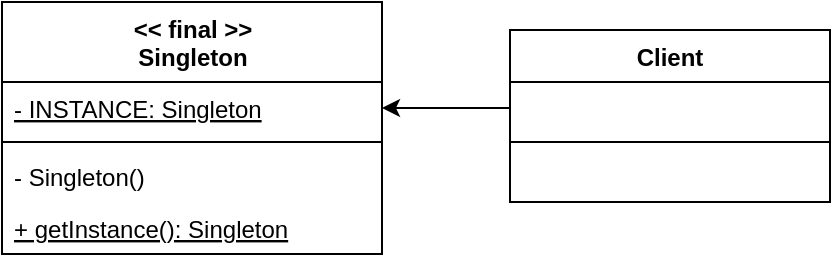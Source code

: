 <mxfile version="13.7.3" type="device"><diagram id="dwV4ZZDLkK4L03A_imv5" name="Página-1"><mxGraphModel dx="946" dy="615" grid="1" gridSize="10" guides="1" tooltips="1" connect="1" arrows="1" fold="1" page="1" pageScale="1" pageWidth="827" pageHeight="1169" math="0" shadow="0"><root><mxCell id="0"/><mxCell id="1" parent="0"/><mxCell id="PDal8ihhFzJfDggRONGq-1" value="&lt;b&gt;&amp;lt;&amp;lt; final &amp;gt;&amp;gt;&lt;br&gt;Singleton&lt;/b&gt;" style="swimlane;fontStyle=0;align=center;verticalAlign=top;childLayout=stackLayout;horizontal=1;startSize=40;horizontalStack=0;resizeParent=1;resizeParentMax=0;resizeLast=0;collapsible=1;marginBottom=0;html=1;" vertex="1" parent="1"><mxGeometry x="160" y="130" width="190" height="126" as="geometry"/></mxCell><mxCell id="PDal8ihhFzJfDggRONGq-2" value="- INSTANCE: Singleton" style="text;strokeColor=none;fillColor=none;align=left;verticalAlign=top;spacingLeft=4;spacingRight=4;overflow=hidden;rotatable=0;points=[[0,0.5],[1,0.5]];portConstraint=eastwest;fontStyle=4" vertex="1" parent="PDal8ihhFzJfDggRONGq-1"><mxGeometry y="40" width="190" height="26" as="geometry"/></mxCell><mxCell id="PDal8ihhFzJfDggRONGq-3" value="" style="line;strokeWidth=1;fillColor=none;align=left;verticalAlign=middle;spacingTop=-1;spacingLeft=3;spacingRight=3;rotatable=0;labelPosition=right;points=[];portConstraint=eastwest;" vertex="1" parent="PDal8ihhFzJfDggRONGq-1"><mxGeometry y="66" width="190" height="8" as="geometry"/></mxCell><mxCell id="PDal8ihhFzJfDggRONGq-4" value="- Singleton()" style="text;strokeColor=none;fillColor=none;align=left;verticalAlign=top;spacingLeft=4;spacingRight=4;overflow=hidden;rotatable=0;points=[[0,0.5],[1,0.5]];portConstraint=eastwest;" vertex="1" parent="PDal8ihhFzJfDggRONGq-1"><mxGeometry y="74" width="190" height="26" as="geometry"/></mxCell><mxCell id="PDal8ihhFzJfDggRONGq-5" value="+ getInstance(): Singleton" style="text;strokeColor=none;fillColor=none;align=left;verticalAlign=top;spacingLeft=4;spacingRight=4;overflow=hidden;rotatable=0;points=[[0,0.5],[1,0.5]];portConstraint=eastwest;fontStyle=4" vertex="1" parent="PDal8ihhFzJfDggRONGq-1"><mxGeometry y="100" width="190" height="26" as="geometry"/></mxCell><mxCell id="PDal8ihhFzJfDggRONGq-10" style="edgeStyle=orthogonalEdgeStyle;rounded=0;orthogonalLoop=1;jettySize=auto;html=1;exitX=0;exitY=0.5;exitDx=0;exitDy=0;entryX=1;entryY=0.5;entryDx=0;entryDy=0;" edge="1" parent="1" source="PDal8ihhFzJfDggRONGq-7" target="PDal8ihhFzJfDggRONGq-2"><mxGeometry relative="1" as="geometry"/></mxCell><mxCell id="PDal8ihhFzJfDggRONGq-6" value="Client" style="swimlane;fontStyle=1;align=center;verticalAlign=top;childLayout=stackLayout;horizontal=1;startSize=26;horizontalStack=0;resizeParent=1;resizeParentMax=0;resizeLast=0;collapsible=1;marginBottom=0;" vertex="1" parent="1"><mxGeometry x="414" y="144" width="160" height="86" as="geometry"/></mxCell><mxCell id="PDal8ihhFzJfDggRONGq-7" value=" " style="text;strokeColor=none;fillColor=none;align=left;verticalAlign=top;spacingLeft=4;spacingRight=4;overflow=hidden;rotatable=0;points=[[0,0.5],[1,0.5]];portConstraint=eastwest;" vertex="1" parent="PDal8ihhFzJfDggRONGq-6"><mxGeometry y="26" width="160" height="26" as="geometry"/></mxCell><mxCell id="PDal8ihhFzJfDggRONGq-8" value="" style="line;strokeWidth=1;fillColor=none;align=left;verticalAlign=middle;spacingTop=-1;spacingLeft=3;spacingRight=3;rotatable=0;labelPosition=right;points=[];portConstraint=eastwest;" vertex="1" parent="PDal8ihhFzJfDggRONGq-6"><mxGeometry y="52" width="160" height="8" as="geometry"/></mxCell><mxCell id="PDal8ihhFzJfDggRONGq-9" value=" " style="text;strokeColor=none;fillColor=none;align=left;verticalAlign=top;spacingLeft=4;spacingRight=4;overflow=hidden;rotatable=0;points=[[0,0.5],[1,0.5]];portConstraint=eastwest;" vertex="1" parent="PDal8ihhFzJfDggRONGq-6"><mxGeometry y="60" width="160" height="26" as="geometry"/></mxCell></root></mxGraphModel></diagram></mxfile>
